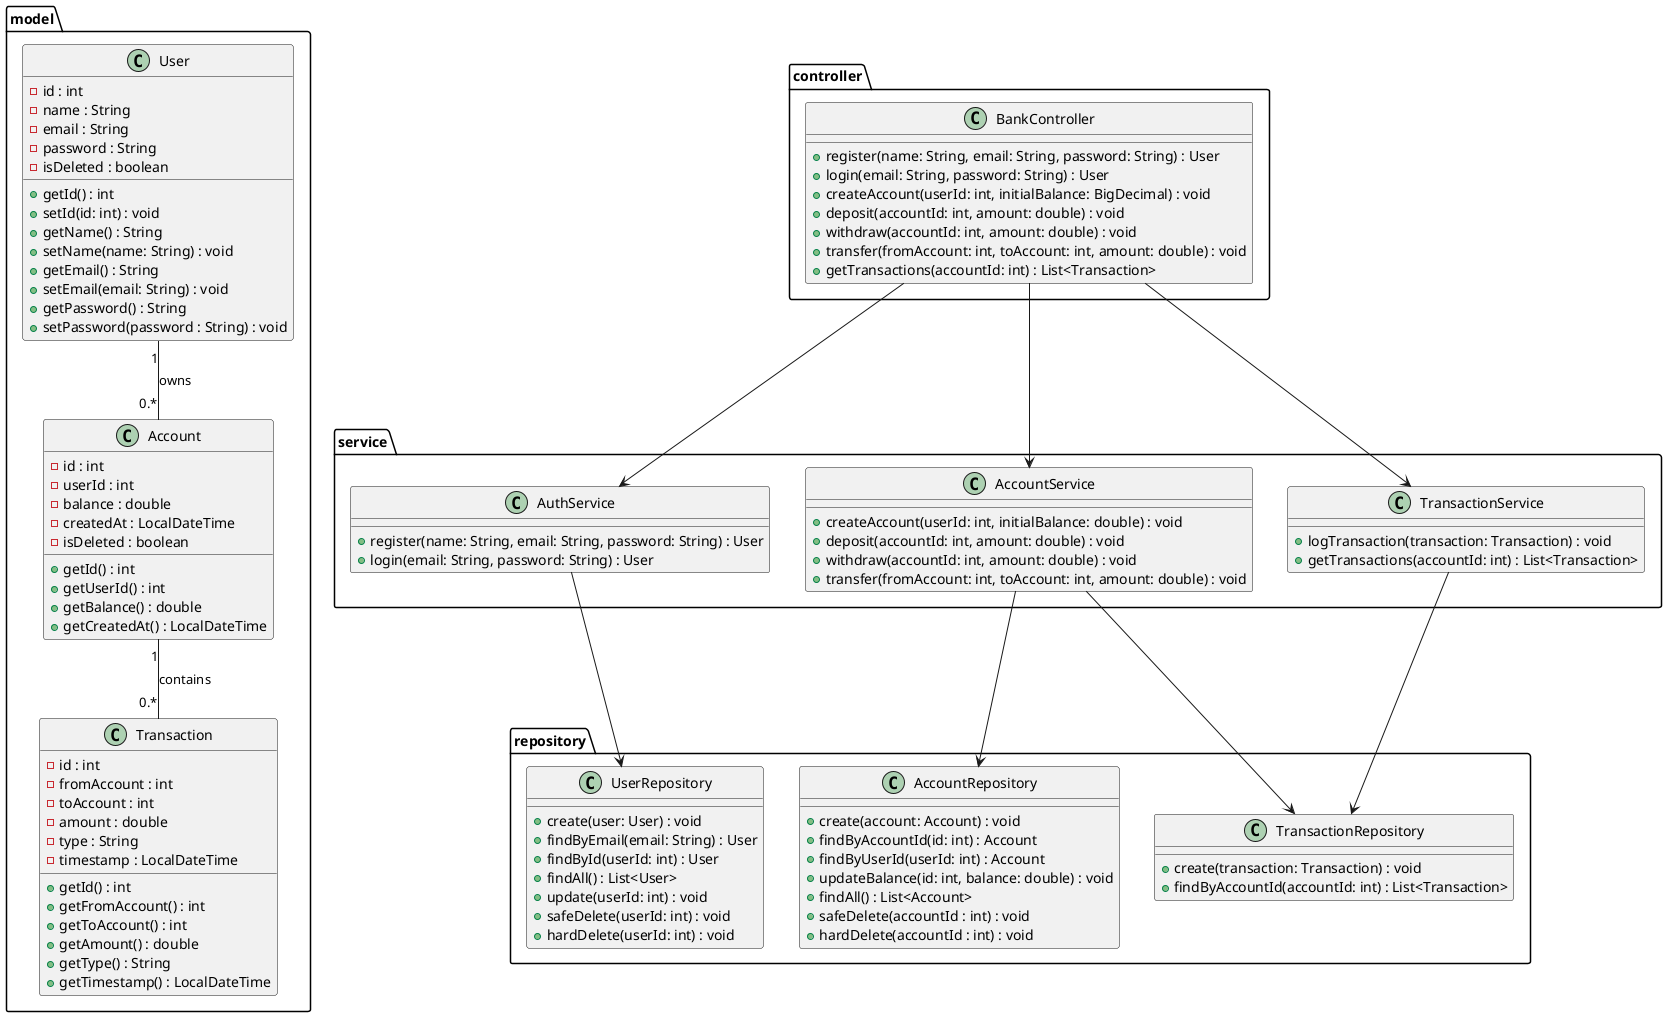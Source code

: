 @startuml

package model {
    class User {
        - id : int
        - name : String
        - email : String
        - password : String
	- isDeleted : boolean
        + getId() : int
	+ setId(id: int) : void
        + getName() : String
	+ setName(name: String) : void
        + getEmail() : String
	+ setEmail(email: String) : void
        + getPassword() : String
	+ setPassword(password : String) : void
    }

    class Account {
        - id : int
        - userId : int
        - balance : double
        - createdAt : LocalDateTime
	- isDeleted : boolean
        + getId() : int
        + getUserId() : int
        + getBalance() : double
        + getCreatedAt() : LocalDateTime
    }

    class Transaction {
        - id : int
        - fromAccount : int
        - toAccount : int
        - amount : double
        - type : String
        - timestamp : LocalDateTime
        + getId() : int
        + getFromAccount() : int
        + getToAccount() : int
        + getAmount() : double
        + getType() : String
        + getTimestamp() : LocalDateTime
    }
}

package repository {
    class UserRepository {
        + create(user: User) : void
        + findByEmail(email: String) : User
        + findById(userId: int) : User
	+ findAll() : List<User>
	+ update(userId: int) : void
	+ safeDelete(userId: int) : void
	+ hardDelete(userId: int) : void
    }

    class AccountRepository {
        + create(account: Account) : void
        + findByAccountId(id: int) : Account
	+ findByUserId(userId: int) : Account
        + updateBalance(id: int, balance: double) : void
	+ findAll() : List<Account>
	+ safeDelete(accountId : int) : void
	+ hardDelete(accountId : int) : void
    }

    class TransactionRepository {
        + create(transaction: Transaction) : void
        + findByAccountId(accountId: int) : List<Transaction>
    }
}

package service {
    class AuthService {
        + register(name: String, email: String, password: String) : User
        + login(email: String, password: String) : User
    }

    class AccountService {
        + createAccount(userId: int, initialBalance: double) : void
        + deposit(accountId: int, amount: double) : void
        + withdraw(accountId: int, amount: double) : void
        + transfer(fromAccount: int, toAccount: int, amount: double) : void
    }

    class TransactionService {
        + logTransaction(transaction: Transaction) : void
        + getTransactions(accountId: int) : List<Transaction>
    }
}

package controller {
    class BankController {
        + register(name: String, email: String, password: String) : User
        + login(email: String, password: String) : User
        + createAccount(userId: int, initialBalance: BigDecimal) : void
        + deposit(accountId: int, amount: double) : void
        + withdraw(accountId: int, amount: double) : void
        + transfer(fromAccount: int, toAccount: int, amount: double) : void
        + getTransactions(accountId: int) : List<Transaction>
    }
}

User "1" -- "0.*" Account : owns
Account "1" -- "0.*" Transaction : contains

BankController --> AuthService
BankController --> AccountService
BankController --> TransactionService

AuthService --> UserRepository
AccountService --> AccountRepository
AccountService --> TransactionRepository
TransactionService --> TransactionRepository

@enduml